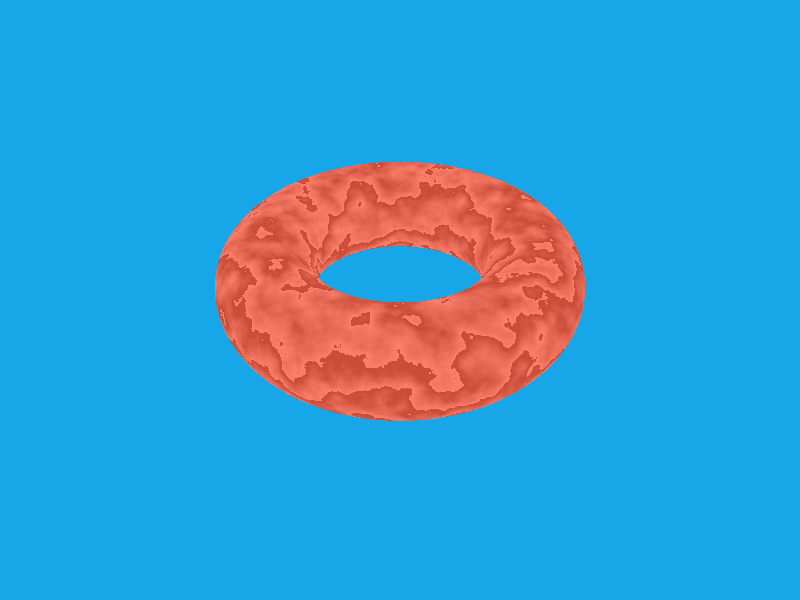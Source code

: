 // Camera is placed 10 units behind the origin
camera {
    location <0, 12, -15>
    look_at <0, 0, 0>
}

// Light source is placed 10 units behind the origin
light_source {
    <0, 0, -10> 
    color rgb <1, 1, 1>
}

// Light source shining from top left corner of the scene
light_source {
    <-10, 5, 0> 
    color rgb <1, 1, 1>
}

// Water with ripples
plane {
    y, 0
    texture {
        pigment {
            color rgb <0.09, 0.65, 0.91>
        }
        normal {
            ripples 0.5
            turbulence 0.25
            scale 1.5
        }
    }
    finish {
        phong 0.5
        reflection 0.4
    }
}

// Rubber torus
torus {
    4, 1.5 
    pigment {
        gradient <0, 1, 0>
        turbulence 1
        color_map {
            [0.0 color rgb <0.99, 0.50, 0.42>]
            [0.5 color rgb <0.89, 0.40, 0.32>]
            [0.9 color rgb <0.79, 0.30, 0.22>]
        }
    }
    translate <0, 1.2, 0>
    finish {
        phong 0.2
    }
}
